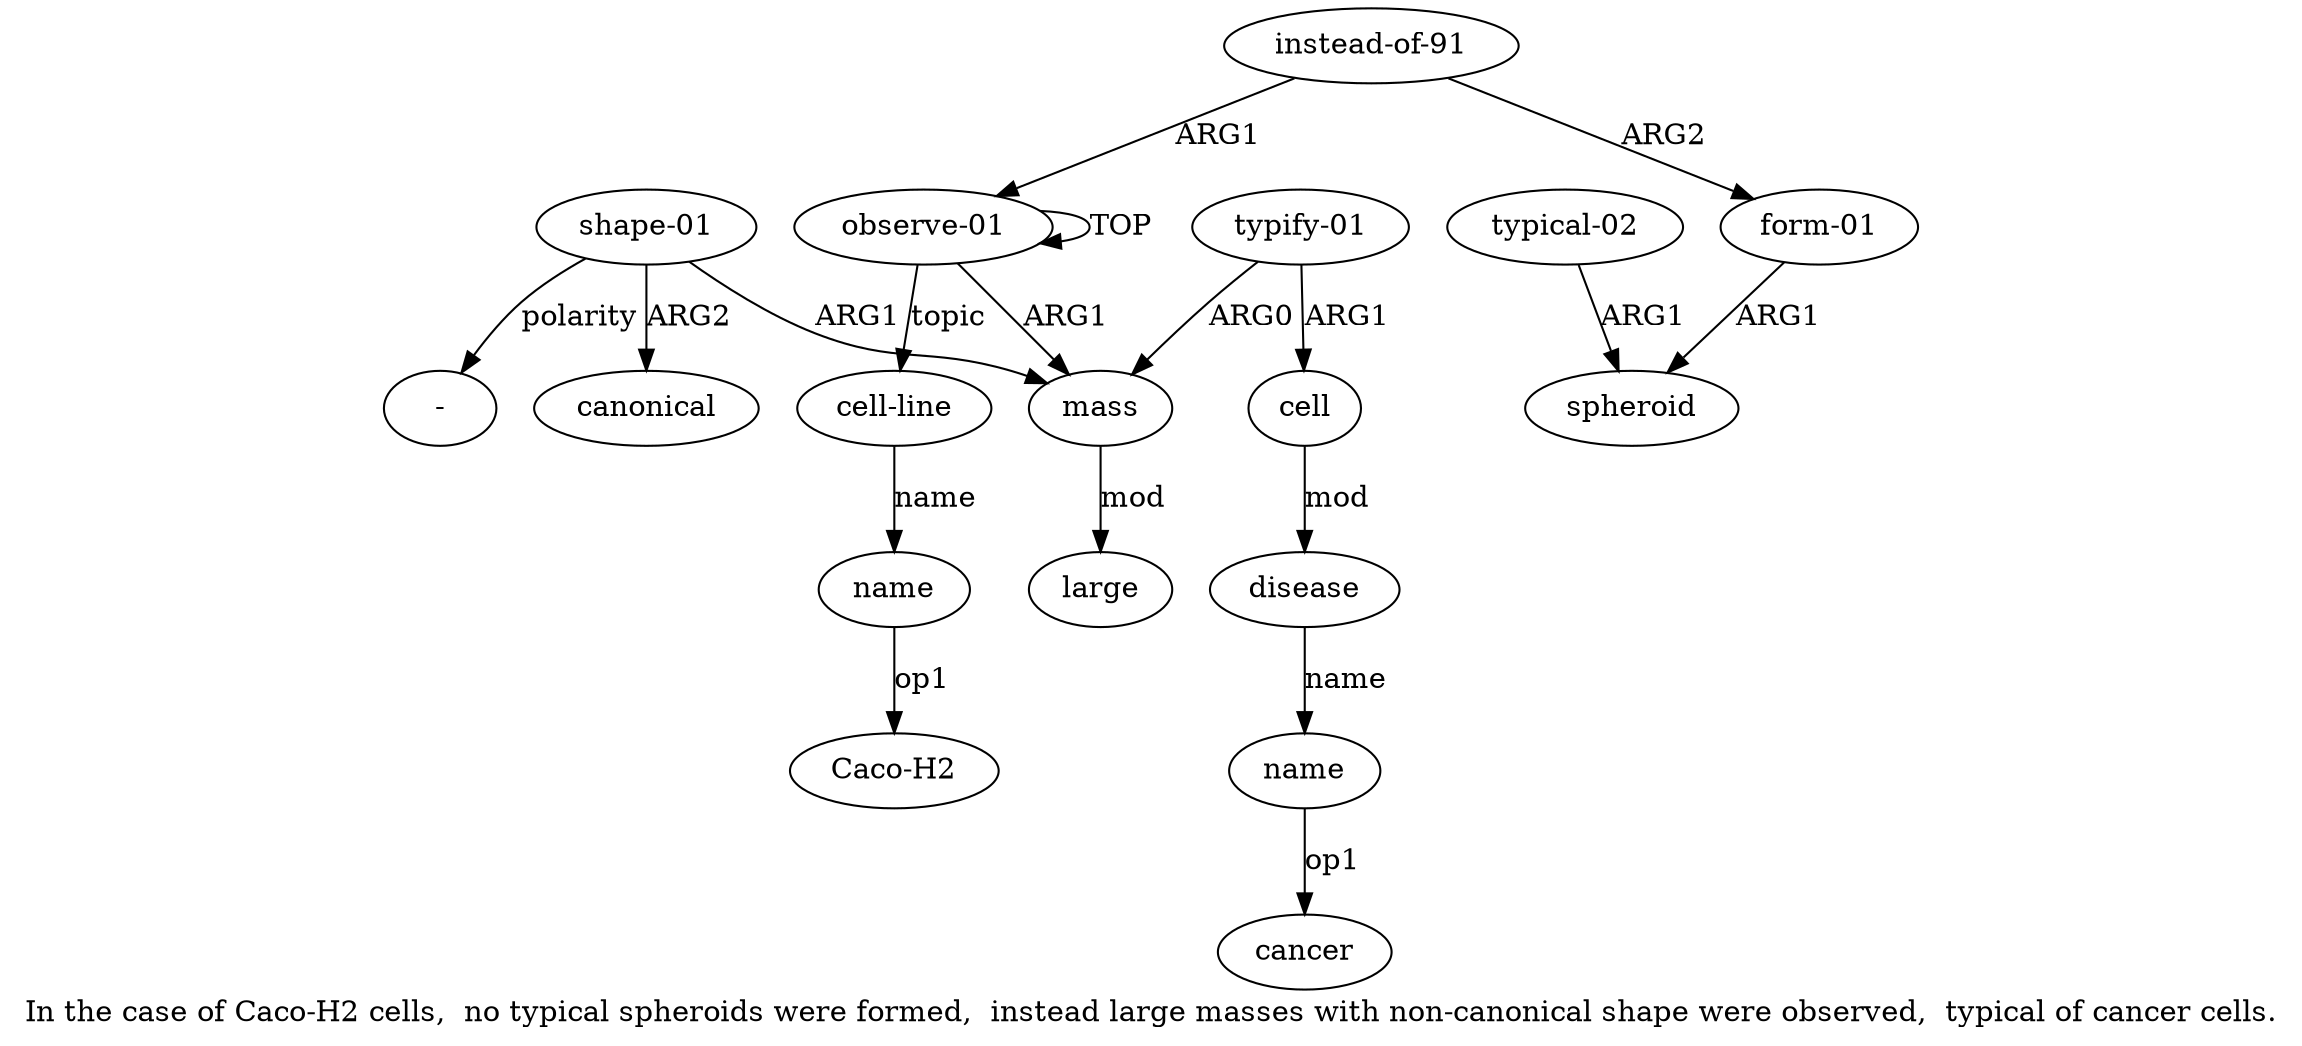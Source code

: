 digraph  {
	graph [label="In the case of Caco-H2 cells,  no typical spheroids were formed,  instead large masses with non-canonical shape were observed,  \
typical of cancer cells."];
	node [label="\N"];
	a14	 [color=black,
		gold_ind=14,
		gold_label=name,
		label=name,
		test_ind=14,
		test_label=name];
	"a14 Caco-H2"	 [color=black,
		gold_ind=-1,
		gold_label="Caco-H2",
		label="Caco-H2",
		test_ind=-1,
		test_label="Caco-H2"];
	a14 -> "a14 Caco-H2" [key=0,
	color=black,
	gold_label=op1,
	label=op1,
	test_label=op1];
"a3 -" [color=black,
	gold_ind=-1,
	gold_label="-",
	label="-",
	test_ind=-1,
	test_label="-"];
a11 [color=black,
	gold_ind=11,
	gold_label=spheroid,
	label=spheroid,
	test_ind=11,
	test_label=spheroid];
a10 [color=black,
	gold_ind=10,
	gold_label="form-01",
	label="form-01",
	test_ind=10,
	test_label="form-01"];
a10 -> a11 [key=0,
color=black,
gold_label=ARG1,
label=ARG1,
test_label=ARG1];
a13 [color=black,
gold_ind=13,
gold_label="cell-line",
label="cell-line",
test_ind=13,
test_label="cell-line"];
a13 -> a14 [key=0,
color=black,
gold_label=name,
label=name,
test_label=name];
a12 [color=black,
gold_ind=12,
gold_label="typical-02",
label="typical-02",
test_ind=12,
test_label="typical-02"];
a12 -> a11 [key=0,
color=black,
gold_label=ARG1,
label=ARG1,
test_label=ARG1];
"a8 cancer" [color=black,
gold_ind=-1,
gold_label=cancer,
label=cancer,
test_ind=-1,
test_label=cancer];
a1 [color=black,
gold_ind=1,
gold_label=mass,
label=mass,
test_ind=1,
test_label=mass];
a2 [color=black,
gold_ind=2,
gold_label=large,
label=large,
test_ind=2,
test_label=large];
a1 -> a2 [key=0,
color=black,
gold_label=mod,
label=mod,
test_label=mod];
a0 [color=black,
gold_ind=0,
gold_label="observe-01",
label="observe-01",
test_ind=0,
test_label="observe-01"];
a0 -> a13 [key=0,
color=black,
gold_label=topic,
label=topic,
test_label=topic];
a0 -> a1 [key=0,
color=black,
gold_label=ARG1,
label=ARG1,
test_label=ARG1];
a0 -> a0 [key=0,
color=black,
gold_label=TOP,
label=TOP,
test_label=TOP];
a3 [color=black,
gold_ind=3,
gold_label="shape-01",
label="shape-01",
test_ind=3,
test_label="shape-01"];
a3 -> "a3 -" [key=0,
color=black,
gold_label=polarity,
label=polarity,
test_label=polarity];
a3 -> a1 [key=0,
color=black,
gold_label=ARG1,
label=ARG1,
test_label=ARG1];
a4 [color=black,
gold_ind=4,
gold_label=canonical,
label=canonical,
test_ind=4,
test_label=canonical];
a3 -> a4 [key=0,
color=black,
gold_label=ARG2,
label=ARG2,
test_label=ARG2];
a5 [color=black,
gold_ind=5,
gold_label="typify-01",
label="typify-01",
test_ind=5,
test_label="typify-01"];
a5 -> a1 [key=0,
color=black,
gold_label=ARG0,
label=ARG0,
test_label=ARG0];
a6 [color=black,
gold_ind=6,
gold_label=cell,
label=cell,
test_ind=6,
test_label=cell];
a5 -> a6 [key=0,
color=black,
gold_label=ARG1,
label=ARG1,
test_label=ARG1];
a7 [color=black,
gold_ind=7,
gold_label=disease,
label=disease,
test_ind=7,
test_label=disease];
a8 [color=black,
gold_ind=8,
gold_label=name,
label=name,
test_ind=8,
test_label=name];
a7 -> a8 [key=0,
color=black,
gold_label=name,
label=name,
test_label=name];
a6 -> a7 [key=0,
color=black,
gold_label=mod,
label=mod,
test_label=mod];
a9 [color=black,
gold_ind=9,
gold_label="instead-of-91",
label="instead-of-91",
test_ind=9,
test_label="instead-of-91"];
a9 -> a10 [key=0,
color=black,
gold_label=ARG2,
label=ARG2,
test_label=ARG2];
a9 -> a0 [key=0,
color=black,
gold_label=ARG1,
label=ARG1,
test_label=ARG1];
a8 -> "a8 cancer" [key=0,
color=black,
gold_label=op1,
label=op1,
test_label=op1];
}
